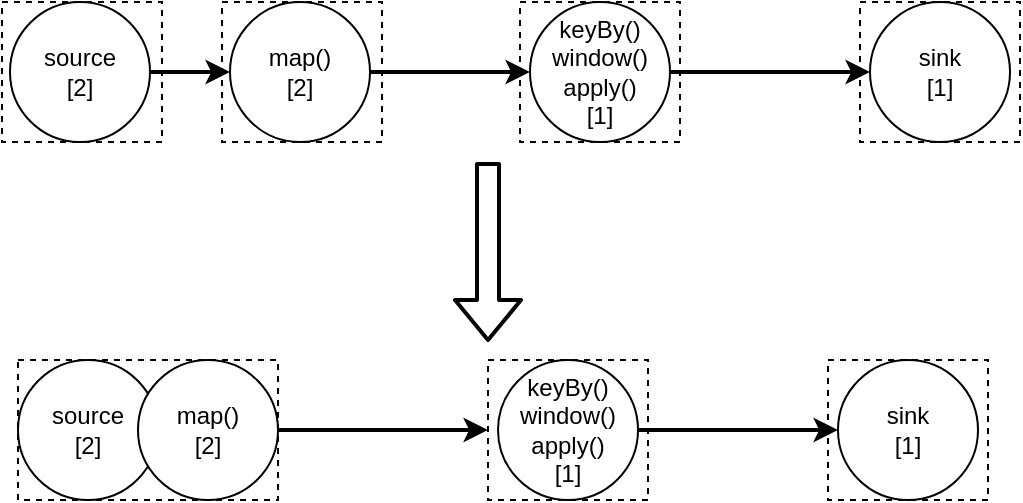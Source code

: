 <mxfile version="14.6.13" type="device"><diagram id="kDW1EygmnEvyual6kI5R" name="第 1 页"><mxGraphModel dx="1422" dy="822" grid="1" gridSize="10" guides="1" tooltips="1" connect="1" arrows="1" fold="1" page="1" pageScale="1" pageWidth="827" pageHeight="1169" math="0" shadow="0"><root><mxCell id="0"/><mxCell id="1" parent="0"/><mxCell id="ECGCHo6Oi_fR6yOLEMGQ-11" value="" style="rounded=0;whiteSpace=wrap;html=1;dashed=1;" vertex="1" parent="1"><mxGeometry x="126" y="250" width="80" height="70" as="geometry"/></mxCell><mxCell id="ECGCHo6Oi_fR6yOLEMGQ-12" value="" style="rounded=0;whiteSpace=wrap;html=1;dashed=1;" vertex="1" parent="1"><mxGeometry x="555" y="250" width="80" height="70" as="geometry"/></mxCell><mxCell id="ECGCHo6Oi_fR6yOLEMGQ-10" value="" style="rounded=0;whiteSpace=wrap;html=1;dashed=1;" vertex="1" parent="1"><mxGeometry x="236" y="250" width="80" height="70" as="geometry"/></mxCell><mxCell id="ECGCHo6Oi_fR6yOLEMGQ-9" value="" style="rounded=0;whiteSpace=wrap;html=1;dashed=1;" vertex="1" parent="1"><mxGeometry x="385" y="250" width="80" height="70" as="geometry"/></mxCell><mxCell id="ECGCHo6Oi_fR6yOLEMGQ-6" style="edgeStyle=orthogonalEdgeStyle;rounded=0;orthogonalLoop=1;jettySize=auto;html=1;exitX=1;exitY=0.5;exitDx=0;exitDy=0;strokeWidth=2;" edge="1" parent="1" source="ECGCHo6Oi_fR6yOLEMGQ-2" target="ECGCHo6Oi_fR6yOLEMGQ-3"><mxGeometry relative="1" as="geometry"/></mxCell><mxCell id="ECGCHo6Oi_fR6yOLEMGQ-2" value="source&lt;br&gt;[2]" style="ellipse;whiteSpace=wrap;html=1;aspect=fixed;" vertex="1" parent="1"><mxGeometry x="130" y="250" width="70" height="70" as="geometry"/></mxCell><mxCell id="ECGCHo6Oi_fR6yOLEMGQ-7" style="edgeStyle=orthogonalEdgeStyle;rounded=0;orthogonalLoop=1;jettySize=auto;html=1;exitX=1;exitY=0.5;exitDx=0;exitDy=0;entryX=0;entryY=0.5;entryDx=0;entryDy=0;strokeWidth=2;" edge="1" parent="1" source="ECGCHo6Oi_fR6yOLEMGQ-3" target="ECGCHo6Oi_fR6yOLEMGQ-4"><mxGeometry relative="1" as="geometry"/></mxCell><mxCell id="ECGCHo6Oi_fR6yOLEMGQ-3" value="map()&lt;br&gt;[2]" style="ellipse;whiteSpace=wrap;html=1;aspect=fixed;" vertex="1" parent="1"><mxGeometry x="240" y="250" width="70" height="70" as="geometry"/></mxCell><mxCell id="ECGCHo6Oi_fR6yOLEMGQ-8" style="edgeStyle=orthogonalEdgeStyle;rounded=0;orthogonalLoop=1;jettySize=auto;html=1;exitX=1;exitY=0.5;exitDx=0;exitDy=0;entryX=0;entryY=0.5;entryDx=0;entryDy=0;strokeWidth=2;" edge="1" parent="1" source="ECGCHo6Oi_fR6yOLEMGQ-4" target="ECGCHo6Oi_fR6yOLEMGQ-5"><mxGeometry relative="1" as="geometry"/></mxCell><mxCell id="ECGCHo6Oi_fR6yOLEMGQ-4" value="keyBy()&lt;br&gt;window()&lt;br&gt;apply()&lt;br&gt;[1]" style="ellipse;whiteSpace=wrap;html=1;aspect=fixed;" vertex="1" parent="1"><mxGeometry x="390" y="250" width="70" height="70" as="geometry"/></mxCell><mxCell id="ECGCHo6Oi_fR6yOLEMGQ-5" value="sink&lt;br&gt;[1]" style="ellipse;whiteSpace=wrap;html=1;aspect=fixed;" vertex="1" parent="1"><mxGeometry x="560" y="250" width="70" height="70" as="geometry"/></mxCell><mxCell id="ECGCHo6Oi_fR6yOLEMGQ-15" value="" style="rounded=0;whiteSpace=wrap;html=1;dashed=1;" vertex="1" parent="1"><mxGeometry x="539" y="429" width="80" height="70" as="geometry"/></mxCell><mxCell id="ECGCHo6Oi_fR6yOLEMGQ-25" style="edgeStyle=orthogonalEdgeStyle;rounded=0;orthogonalLoop=1;jettySize=auto;html=1;exitX=1;exitY=0.5;exitDx=0;exitDy=0;entryX=0;entryY=0.5;entryDx=0;entryDy=0;strokeWidth=2;" edge="1" parent="1" source="ECGCHo6Oi_fR6yOLEMGQ-16" target="ECGCHo6Oi_fR6yOLEMGQ-17"><mxGeometry relative="1" as="geometry"/></mxCell><mxCell id="ECGCHo6Oi_fR6yOLEMGQ-16" value="" style="rounded=0;whiteSpace=wrap;html=1;dashed=1;" vertex="1" parent="1"><mxGeometry x="134" y="429" width="130" height="70" as="geometry"/></mxCell><mxCell id="ECGCHo6Oi_fR6yOLEMGQ-17" value="" style="rounded=0;whiteSpace=wrap;html=1;dashed=1;" vertex="1" parent="1"><mxGeometry x="369" y="429" width="80" height="70" as="geometry"/></mxCell><mxCell id="ECGCHo6Oi_fR6yOLEMGQ-19" value="source&lt;br&gt;[2]" style="ellipse;whiteSpace=wrap;html=1;aspect=fixed;" vertex="1" parent="1"><mxGeometry x="134" y="429" width="70" height="70" as="geometry"/></mxCell><mxCell id="ECGCHo6Oi_fR6yOLEMGQ-21" value="map()&lt;br&gt;[2]" style="ellipse;whiteSpace=wrap;html=1;aspect=fixed;" vertex="1" parent="1"><mxGeometry x="194" y="429" width="70" height="70" as="geometry"/></mxCell><mxCell id="ECGCHo6Oi_fR6yOLEMGQ-22" style="edgeStyle=orthogonalEdgeStyle;rounded=0;orthogonalLoop=1;jettySize=auto;html=1;exitX=1;exitY=0.5;exitDx=0;exitDy=0;entryX=0;entryY=0.5;entryDx=0;entryDy=0;strokeWidth=2;" edge="1" parent="1" source="ECGCHo6Oi_fR6yOLEMGQ-23" target="ECGCHo6Oi_fR6yOLEMGQ-24"><mxGeometry relative="1" as="geometry"/></mxCell><mxCell id="ECGCHo6Oi_fR6yOLEMGQ-23" value="keyBy()&lt;br&gt;window()&lt;br&gt;apply()&lt;br&gt;[1]" style="ellipse;whiteSpace=wrap;html=1;aspect=fixed;" vertex="1" parent="1"><mxGeometry x="374" y="429" width="70" height="70" as="geometry"/></mxCell><mxCell id="ECGCHo6Oi_fR6yOLEMGQ-24" value="sink&lt;br&gt;[1]" style="ellipse;whiteSpace=wrap;html=1;aspect=fixed;" vertex="1" parent="1"><mxGeometry x="544" y="429" width="70" height="70" as="geometry"/></mxCell><mxCell id="ECGCHo6Oi_fR6yOLEMGQ-26" value="" style="shape=flexArrow;endArrow=classic;html=1;strokeWidth=2;" edge="1" parent="1"><mxGeometry width="50" height="50" relative="1" as="geometry"><mxPoint x="369" y="330" as="sourcePoint"/><mxPoint x="369" y="420" as="targetPoint"/></mxGeometry></mxCell></root></mxGraphModel></diagram></mxfile>